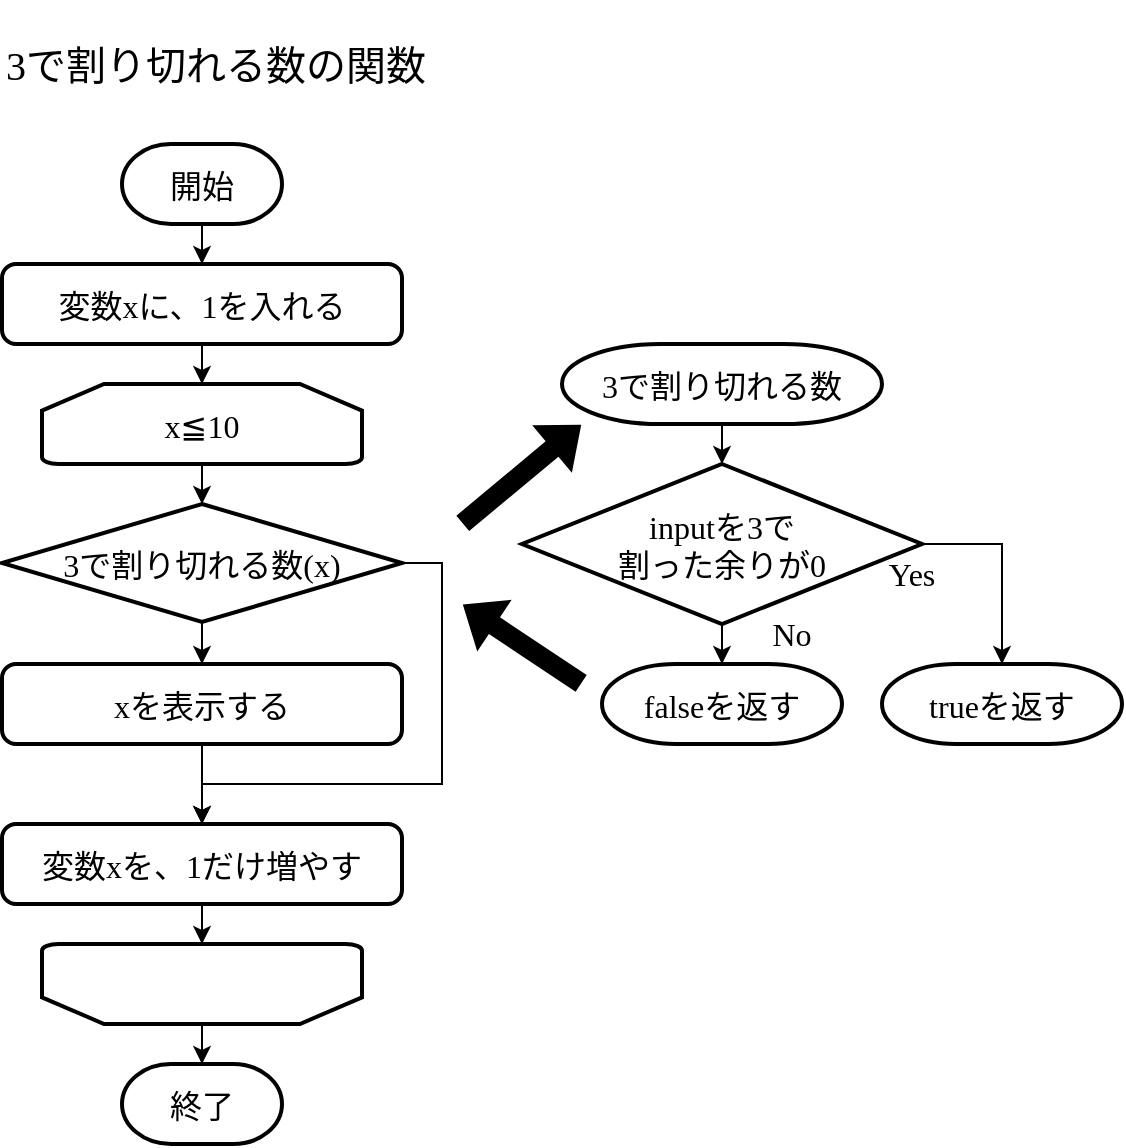 <mxfile version="21.3.8" type="embed">
    <diagram name="ページ1" id="D5p3RVC4t98DR3PqROP9">
        <mxGraphModel dx="936" dy="558" grid="1" gridSize="10" guides="1" tooltips="1" connect="1" arrows="1" fold="1" page="1" pageScale="1" pageWidth="1169" pageHeight="827" math="0" shadow="0">
            <root>
                <mxCell id="0"/>
                <mxCell id="1" parent="0"/>
                <mxCell id="12" style="edgeStyle=none;html=1;exitX=0.5;exitY=1;exitDx=0;exitDy=0;exitPerimeter=0;entryX=0.5;entryY=0;entryDx=0;entryDy=0;" edge="1" parent="1" source="StKes1Bay4Hae8yV6QAt-1" target="D7fSjAbkDVPHjdvhgrvn-8">
                    <mxGeometry relative="1" as="geometry"/>
                </mxCell>
                <mxCell id="StKes1Bay4Hae8yV6QAt-1" value="開始" style="strokeWidth=2;shape=mxgraph.flowchart.terminator;fontSize=16;fontFamily=BIZ UDPGothic;" parent="1" vertex="1">
                    <mxGeometry x="100" y="100" width="80" height="40" as="geometry"/>
                </mxCell>
                <mxCell id="StKes1Bay4Hae8yV6QAt-2" value="終了" style="strokeWidth=2;shape=mxgraph.flowchart.terminator;fontSize=16;fontFamily=BIZ UDPGothic;" parent="1" vertex="1">
                    <mxGeometry x="100" y="560" width="80" height="40" as="geometry"/>
                </mxCell>
                <mxCell id="9aM1dBj8owvEj4xOFZrg-10" value="&lt;p class=&quot;MsoNormal&quot;&gt;3で割り切れる数の関数&lt;span lang=&quot;EN-US&quot;&gt;&lt;/span&gt;&lt;/p&gt;" style="text;html=1;strokeColor=none;fillColor=none;align=left;verticalAlign=middle;whiteSpace=wrap;rounded=0;fontSize=20;fontFamily=BIZ UDPGothic;" parent="1" vertex="1">
                    <mxGeometry x="40" y="40" width="480" height="40" as="geometry"/>
                </mxCell>
                <mxCell id="14" style="edgeStyle=none;html=1;exitX=0.5;exitY=1;exitDx=0;exitDy=0;exitPerimeter=0;entryX=0.5;entryY=0;entryDx=0;entryDy=0;" edge="1" parent="1" source="D7fSjAbkDVPHjdvhgrvn-4" target="11">
                    <mxGeometry relative="1" as="geometry"/>
                </mxCell>
                <mxCell id="D7fSjAbkDVPHjdvhgrvn-4" value="x≦10" style="strokeWidth=2;shape=mxgraph.flowchart.loop_limit;fontSize=16;fontFamily=BIZ UDPGothic;" parent="1" vertex="1">
                    <mxGeometry x="60" y="220" width="160" height="40" as="geometry"/>
                </mxCell>
                <mxCell id="18" style="edgeStyle=none;html=1;exitX=0.5;exitY=0;exitDx=0;exitDy=0;exitPerimeter=0;entryX=0.5;entryY=0;entryDx=0;entryDy=0;entryPerimeter=0;" edge="1" parent="1" source="D7fSjAbkDVPHjdvhgrvn-5" target="StKes1Bay4Hae8yV6QAt-2">
                    <mxGeometry relative="1" as="geometry"/>
                </mxCell>
                <mxCell id="D7fSjAbkDVPHjdvhgrvn-5" value="" style="strokeWidth=2;shape=mxgraph.flowchart.loop_limit;direction=west;fontSize=16;fontFamily=BIZ UDPGothic;" parent="1" vertex="1">
                    <mxGeometry x="60" y="500" width="160" height="40" as="geometry"/>
                </mxCell>
                <mxCell id="16" style="edgeStyle=none;html=1;exitX=0.5;exitY=1;exitDx=0;exitDy=0;entryX=0.5;entryY=0;entryDx=0;entryDy=0;" edge="1" parent="1" source="D7fSjAbkDVPHjdvhgrvn-7" target="2">
                    <mxGeometry relative="1" as="geometry"/>
                </mxCell>
                <mxCell id="D7fSjAbkDVPHjdvhgrvn-7" value="xを表示する" style="rounded=1;absoluteArcSize=1;arcSize=14;strokeWidth=2;fontSize=16;fontFamily=BIZ UDPGothic;" parent="1" vertex="1">
                    <mxGeometry x="40" y="360" width="200" height="40" as="geometry"/>
                </mxCell>
                <mxCell id="13" style="edgeStyle=none;html=1;exitX=0.5;exitY=1;exitDx=0;exitDy=0;entryX=0.5;entryY=0;entryDx=0;entryDy=0;entryPerimeter=0;" edge="1" parent="1" source="D7fSjAbkDVPHjdvhgrvn-8" target="D7fSjAbkDVPHjdvhgrvn-4">
                    <mxGeometry relative="1" as="geometry"/>
                </mxCell>
                <mxCell id="D7fSjAbkDVPHjdvhgrvn-8" value="変数xに、1を入れる" style="rounded=1;absoluteArcSize=1;arcSize=14;strokeWidth=2;fontSize=16;fontFamily=BIZ UDPGothic;" parent="1" vertex="1">
                    <mxGeometry x="40" y="160" width="200" height="40" as="geometry"/>
                </mxCell>
                <mxCell id="17" style="edgeStyle=none;html=1;exitX=0.5;exitY=1;exitDx=0;exitDy=0;entryX=0.5;entryY=1;entryDx=0;entryDy=0;entryPerimeter=0;" edge="1" parent="1" source="2" target="D7fSjAbkDVPHjdvhgrvn-5">
                    <mxGeometry relative="1" as="geometry"/>
                </mxCell>
                <mxCell id="2" value="変数xを、1だけ増やす" style="rounded=1;absoluteArcSize=1;arcSize=14;strokeWidth=2;fontSize=16;fontFamily=BIZ UDPGothic;" parent="1" vertex="1">
                    <mxGeometry x="40" y="440" width="200" height="40" as="geometry"/>
                </mxCell>
                <mxCell id="20" style="edgeStyle=none;html=1;exitX=0.5;exitY=1;exitDx=0;exitDy=0;exitPerimeter=0;entryX=0.5;entryY=0;entryDx=0;entryDy=0;" edge="1" parent="1" source="3" target="6">
                    <mxGeometry relative="1" as="geometry"/>
                </mxCell>
                <mxCell id="3" value="3で割り切れる数" style="strokeWidth=2;shape=mxgraph.flowchart.terminator;fontSize=16;fontFamily=BIZ UDPGothic;" vertex="1" parent="1">
                    <mxGeometry x="320" y="200" width="160" height="40" as="geometry"/>
                </mxCell>
                <mxCell id="4" value="trueを返す" style="strokeWidth=2;shape=mxgraph.flowchart.terminator;fontSize=16;fontFamily=BIZ UDPGothic;" vertex="1" parent="1">
                    <mxGeometry x="480" y="360" width="120" height="40" as="geometry"/>
                </mxCell>
                <mxCell id="21" style="edgeStyle=none;html=1;exitX=0.5;exitY=1;exitDx=0;exitDy=0;entryX=0.5;entryY=0;entryDx=0;entryDy=0;entryPerimeter=0;" edge="1" parent="1" source="6" target="9">
                    <mxGeometry relative="1" as="geometry"/>
                </mxCell>
                <mxCell id="22" style="edgeStyle=orthogonalEdgeStyle;html=1;exitX=1;exitY=0.5;exitDx=0;exitDy=0;entryX=0.5;entryY=0;entryDx=0;entryDy=0;entryPerimeter=0;rounded=0;" edge="1" parent="1" source="6" target="4">
                    <mxGeometry relative="1" as="geometry"/>
                </mxCell>
                <mxCell id="6" value="inputを3で&#xa;割った余りが0" style="rhombus;strokeWidth=2;fontFamily=BIZ UDPGothic;fontSize=16;" vertex="1" parent="1">
                    <mxGeometry x="300" y="260" width="200" height="80" as="geometry"/>
                </mxCell>
                <mxCell id="9" value="falseを返す" style="strokeWidth=2;shape=mxgraph.flowchart.terminator;fontSize=16;fontFamily=BIZ UDPGothic;" vertex="1" parent="1">
                    <mxGeometry x="340" y="360" width="120" height="40" as="geometry"/>
                </mxCell>
                <mxCell id="15" style="edgeStyle=none;html=1;exitX=0.5;exitY=1;exitDx=0;exitDy=0;entryX=0.5;entryY=0;entryDx=0;entryDy=0;" edge="1" parent="1" source="11" target="D7fSjAbkDVPHjdvhgrvn-7">
                    <mxGeometry relative="1" as="geometry"/>
                </mxCell>
                <mxCell id="19" style="edgeStyle=orthogonalEdgeStyle;html=1;exitX=1;exitY=0.5;exitDx=0;exitDy=0;entryX=0.5;entryY=0;entryDx=0;entryDy=0;elbow=vertical;jumpSize=7;jumpStyle=none;rounded=0;" edge="1" parent="1" source="11" target="2">
                    <mxGeometry relative="1" as="geometry">
                        <Array as="points">
                            <mxPoint x="260" y="310"/>
                            <mxPoint x="260" y="420"/>
                            <mxPoint x="140" y="420"/>
                        </Array>
                    </mxGeometry>
                </mxCell>
                <mxCell id="11" value="3で割り切れる数(x)" style="rhombus;strokeWidth=2;fontFamily=BIZ UDPGothic;fontSize=16;" vertex="1" parent="1">
                    <mxGeometry x="40" y="280" width="200" height="59" as="geometry"/>
                </mxCell>
                <mxCell id="23" value="" style="shape=flexArrow;endArrow=classic;html=1;rounded=0;labelBackgroundColor=default;strokeColor=none;fontFamily=Helvetica;fontSize=11;fontColor=default;fillColor=#000000;" edge="1" parent="1">
                    <mxGeometry width="50" height="50" relative="1" as="geometry">
                        <mxPoint x="270" y="290" as="sourcePoint"/>
                        <mxPoint x="330" y="240" as="targetPoint"/>
                    </mxGeometry>
                </mxCell>
                <mxCell id="24" value="" style="shape=flexArrow;endArrow=classic;html=1;rounded=0;labelBackgroundColor=default;strokeColor=none;fontFamily=Helvetica;fontSize=11;fontColor=default;fillColor=#000000;" edge="1" parent="1">
                    <mxGeometry width="50" height="50" relative="1" as="geometry">
                        <mxPoint x="330" y="370" as="sourcePoint"/>
                        <mxPoint x="270" y="330" as="targetPoint"/>
                    </mxGeometry>
                </mxCell>
                <mxCell id="25" value="Yes" style="text;html=1;strokeColor=none;fillColor=none;align=center;verticalAlign=middle;whiteSpace=wrap;rounded=0;fontSize=16;fontFamily=BIZ UDPGothic;fontColor=default;" vertex="1" parent="1">
                    <mxGeometry x="465" y="300" width="60" height="30" as="geometry"/>
                </mxCell>
                <mxCell id="26" value="No" style="text;html=1;strokeColor=none;fillColor=none;align=center;verticalAlign=middle;whiteSpace=wrap;rounded=0;fontSize=16;fontFamily=BIZ UDPGothic;fontColor=default;" vertex="1" parent="1">
                    <mxGeometry x="405" y="330" width="60" height="30" as="geometry"/>
                </mxCell>
            </root>
        </mxGraphModel>
    </diagram>
</mxfile>